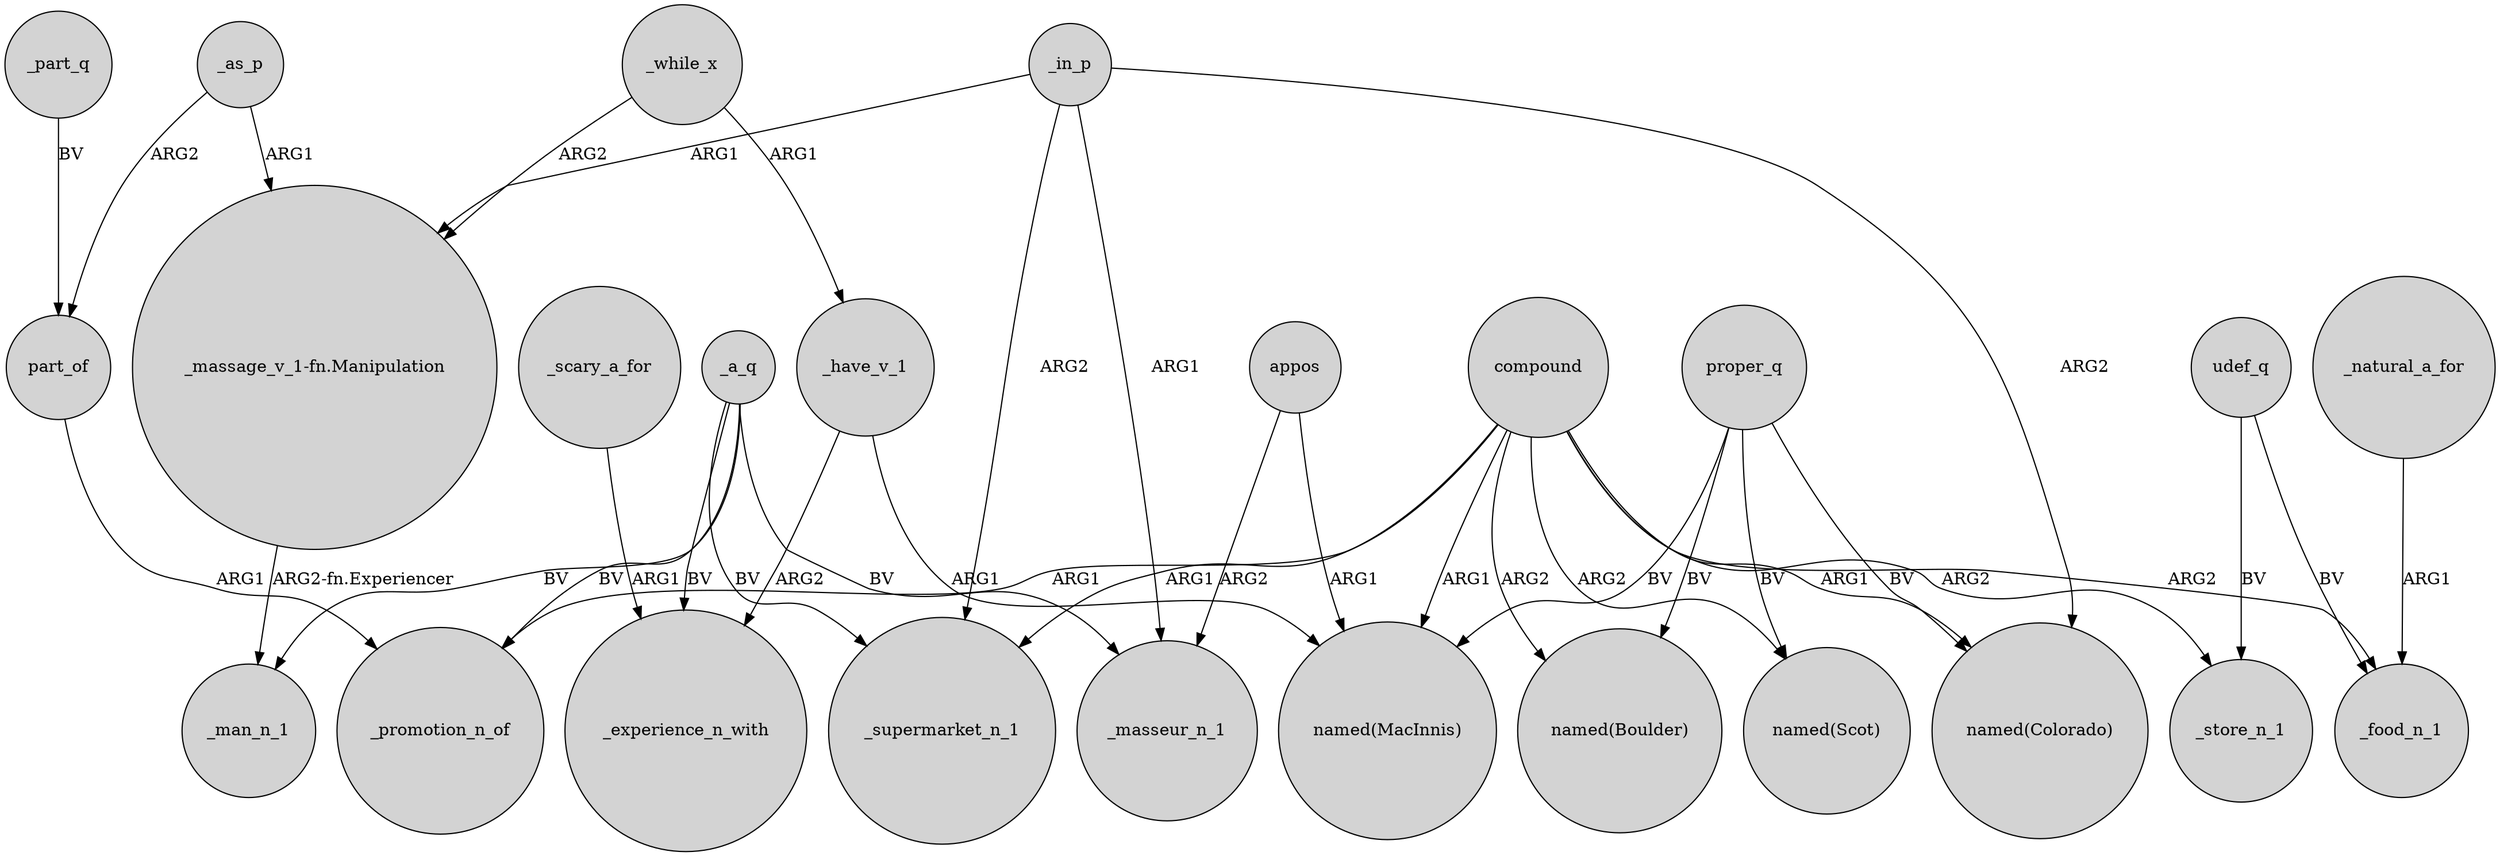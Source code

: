 digraph {
	node [shape=circle style=filled]
	_in_p -> _supermarket_n_1 [label=ARG2]
	part_of -> _promotion_n_of [label=ARG1]
	compound -> _food_n_1 [label=ARG2]
	_have_v_1 -> _experience_n_with [label=ARG2]
	udef_q -> _store_n_1 [label=BV]
	appos -> _masseur_n_1 [label=ARG2]
	proper_q -> "named(Boulder)" [label=BV]
	_as_p -> part_of [label=ARG2]
	_in_p -> "named(Colorado)" [label=ARG2]
	compound -> "named(Scot)" [label=ARG2]
	_while_x -> "_massage_v_1-fn.Manipulation" [label=ARG2]
	_as_p -> "_massage_v_1-fn.Manipulation" [label=ARG1]
	appos -> "named(MacInnis)" [label=ARG1]
	compound -> _promotion_n_of [label=ARG1]
	_a_q -> _experience_n_with [label=BV]
	_a_q -> _supermarket_n_1 [label=BV]
	_in_p -> "_massage_v_1-fn.Manipulation" [label=ARG1]
	udef_q -> _food_n_1 [label=BV]
	compound -> "named(Boulder)" [label=ARG2]
	_part_q -> part_of [label=BV]
	_natural_a_for -> _food_n_1 [label=ARG1]
	_a_q -> _promotion_n_of [label=BV]
	_in_p -> _masseur_n_1 [label=ARG1]
	proper_q -> "named(Colorado)" [label=BV]
	_have_v_1 -> "named(MacInnis)" [label=ARG1]
	_a_q -> _man_n_1 [label=BV]
	compound -> _supermarket_n_1 [label=ARG1]
	_scary_a_for -> _experience_n_with [label=ARG1]
	compound -> _store_n_1 [label=ARG2]
	compound -> "named(Colorado)" [label=ARG1]
	proper_q -> "named(Scot)" [label=BV]
	compound -> "named(MacInnis)" [label=ARG1]
	"_massage_v_1-fn.Manipulation" -> _man_n_1 [label="ARG2-fn.Experiencer"]
	_while_x -> _have_v_1 [label=ARG1]
	_a_q -> _masseur_n_1 [label=BV]
	proper_q -> "named(MacInnis)" [label=BV]
}
